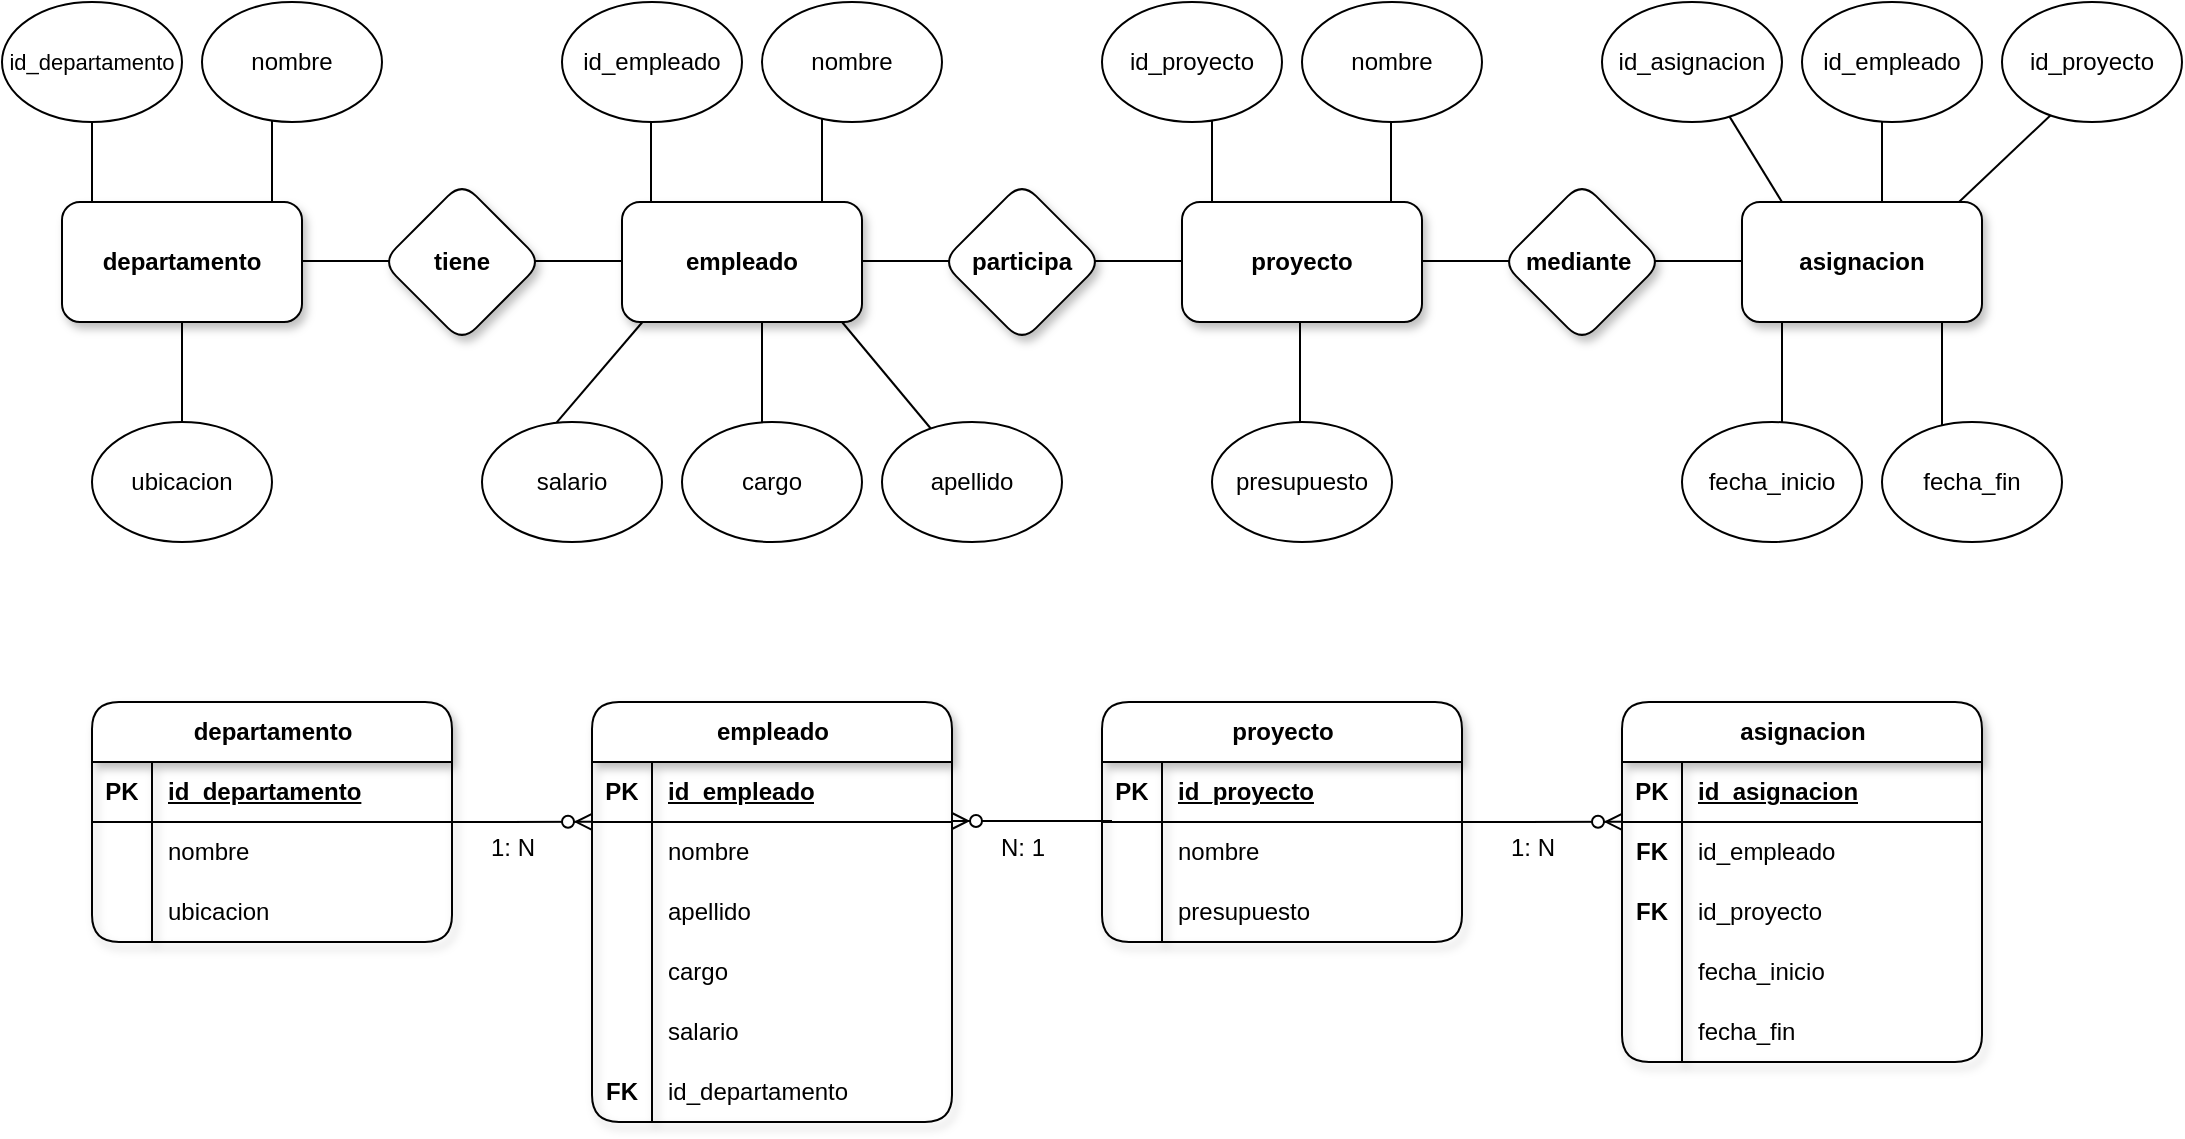 <mxfile version="28.2.0">
  <diagram name="Página-1" id="gWfhSYUfQYT-4H3Vr4lP">
    <mxGraphModel grid="1" page="1" gridSize="10" guides="1" tooltips="1" connect="1" arrows="1" fold="1" pageScale="1" pageWidth="1169" pageHeight="1654" math="0" shadow="0">
      <root>
        <mxCell id="0" />
        <mxCell id="1" parent="0" />
        <mxCell id="dkkjuHK0lbxVSsiN0Gf9-46" value="" style="endArrow=none;html=1;rounded=0;entryX=0;entryY=1;entryDx=0;entryDy=0;" edge="1" parent="1">
          <mxGeometry width="50" height="50" relative="1" as="geometry">
            <mxPoint x="998.493" y="110" as="sourcePoint" />
            <mxPoint x="1050.0" y="61.213" as="targetPoint" />
          </mxGeometry>
        </mxCell>
        <mxCell id="dkkjuHK0lbxVSsiN0Gf9-45" value="" style="endArrow=none;html=1;rounded=0;exitX=0.073;exitY=-0.053;exitDx=0;exitDy=0;exitPerimeter=0;" edge="1" parent="1">
          <mxGeometry width="50" height="50" relative="1" as="geometry">
            <mxPoint x="910" y="110.0" as="sourcePoint" />
            <mxPoint x="881.24" y="63.18" as="targetPoint" />
          </mxGeometry>
        </mxCell>
        <mxCell id="dkkjuHK0lbxVSsiN0Gf9-44" value="" style="endArrow=none;html=1;rounded=0;" edge="1" parent="1">
          <mxGeometry width="50" height="50" relative="1" as="geometry">
            <mxPoint x="960" y="130" as="sourcePoint" />
            <mxPoint x="960" y="70" as="targetPoint" />
          </mxGeometry>
        </mxCell>
        <mxCell id="dkkjuHK0lbxVSsiN0Gf9-42" value="" style="endArrow=none;html=1;rounded=0;" edge="1" parent="1">
          <mxGeometry width="50" height="50" relative="1" as="geometry">
            <mxPoint x="910" y="220" as="sourcePoint" />
            <mxPoint x="910" y="160" as="targetPoint" />
          </mxGeometry>
        </mxCell>
        <mxCell id="dkkjuHK0lbxVSsiN0Gf9-43" value="" style="endArrow=none;html=1;rounded=0;" edge="1" parent="1">
          <mxGeometry width="50" height="50" relative="1" as="geometry">
            <mxPoint x="990" y="230" as="sourcePoint" />
            <mxPoint x="990" y="170" as="targetPoint" />
          </mxGeometry>
        </mxCell>
        <mxCell id="dkkjuHK0lbxVSsiN0Gf9-36" value="" style="endArrow=none;html=1;rounded=0;" edge="1" parent="1">
          <mxGeometry width="50" height="50" relative="1" as="geometry">
            <mxPoint x="714.5" y="130" as="sourcePoint" />
            <mxPoint x="714.5" y="70" as="targetPoint" />
          </mxGeometry>
        </mxCell>
        <mxCell id="dkkjuHK0lbxVSsiN0Gf9-35" value="" style="endArrow=none;html=1;rounded=0;" edge="1" parent="1">
          <mxGeometry width="50" height="50" relative="1" as="geometry">
            <mxPoint x="625" y="120" as="sourcePoint" />
            <mxPoint x="625" y="60" as="targetPoint" />
          </mxGeometry>
        </mxCell>
        <mxCell id="dkkjuHK0lbxVSsiN0Gf9-34" value="" style="endArrow=none;html=1;rounded=0;" edge="1" parent="1">
          <mxGeometry width="50" height="50" relative="1" as="geometry">
            <mxPoint x="669" y="230" as="sourcePoint" />
            <mxPoint x="669" y="170" as="targetPoint" />
          </mxGeometry>
        </mxCell>
        <mxCell id="dkkjuHK0lbxVSsiN0Gf9-29" value="" style="endArrow=none;html=1;rounded=0;" edge="1" parent="1">
          <mxGeometry width="50" height="50" relative="1" as="geometry">
            <mxPoint x="65" y="120" as="sourcePoint" />
            <mxPoint x="65" y="60" as="targetPoint" />
          </mxGeometry>
        </mxCell>
        <mxCell id="dkkjuHK0lbxVSsiN0Gf9-30" value="" style="endArrow=none;html=1;rounded=0;" edge="1" parent="1">
          <mxGeometry width="50" height="50" relative="1" as="geometry">
            <mxPoint x="155" y="120" as="sourcePoint" />
            <mxPoint x="155" y="60" as="targetPoint" />
          </mxGeometry>
        </mxCell>
        <mxCell id="dkkjuHK0lbxVSsiN0Gf9-28" value="" style="endArrow=none;html=1;rounded=0;" edge="1" parent="1">
          <mxGeometry width="50" height="50" relative="1" as="geometry">
            <mxPoint x="110" y="230" as="sourcePoint" />
            <mxPoint x="110" y="170" as="targetPoint" />
          </mxGeometry>
        </mxCell>
        <mxCell id="dkkjuHK0lbxVSsiN0Gf9-24" value="" style="endArrow=none;html=1;rounded=0;" edge="1" parent="1">
          <mxGeometry width="50" height="50" relative="1" as="geometry">
            <mxPoint x="490" y="230" as="sourcePoint" />
            <mxPoint x="440" y="170" as="targetPoint" />
          </mxGeometry>
        </mxCell>
        <mxCell id="dkkjuHK0lbxVSsiN0Gf9-23" value="" style="endArrow=none;html=1;rounded=0;exitX=0.664;exitY=-0.02;exitDx=0;exitDy=0;exitPerimeter=0;" edge="1" parent="1">
          <mxGeometry width="50" height="50" relative="1" as="geometry">
            <mxPoint x="290.0" y="228.8" as="sourcePoint" />
            <mxPoint x="340.24" y="170" as="targetPoint" />
          </mxGeometry>
        </mxCell>
        <mxCell id="dkkjuHK0lbxVSsiN0Gf9-22" value="" style="endArrow=none;html=1;rounded=0;" edge="1" parent="1">
          <mxGeometry width="50" height="50" relative="1" as="geometry">
            <mxPoint x="344.5" y="120" as="sourcePoint" />
            <mxPoint x="344.5" y="60" as="targetPoint" />
          </mxGeometry>
        </mxCell>
        <mxCell id="dkkjuHK0lbxVSsiN0Gf9-21" value="" style="endArrow=none;html=1;rounded=0;" edge="1" parent="1">
          <mxGeometry width="50" height="50" relative="1" as="geometry">
            <mxPoint x="430" y="120" as="sourcePoint" />
            <mxPoint x="430" y="60" as="targetPoint" />
          </mxGeometry>
        </mxCell>
        <mxCell id="dkkjuHK0lbxVSsiN0Gf9-20" value="" style="endArrow=none;html=1;rounded=0;" edge="1" parent="1">
          <mxGeometry width="50" height="50" relative="1" as="geometry">
            <mxPoint x="400" y="220" as="sourcePoint" />
            <mxPoint x="400" y="160" as="targetPoint" />
          </mxGeometry>
        </mxCell>
        <mxCell id="dkkjuHK0lbxVSsiN0Gf9-13" value="" style="endArrow=none;html=1;rounded=0;" edge="1" parent="1">
          <mxGeometry width="50" height="50" relative="1" as="geometry">
            <mxPoint x="830" y="139.5" as="sourcePoint" />
            <mxPoint x="900" y="139.5" as="targetPoint" />
          </mxGeometry>
        </mxCell>
        <mxCell id="dkkjuHK0lbxVSsiN0Gf9-12" value="" style="endArrow=none;html=1;rounded=0;" edge="1" parent="1">
          <mxGeometry width="50" height="50" relative="1" as="geometry">
            <mxPoint x="720" y="139.5" as="sourcePoint" />
            <mxPoint x="790" y="139.5" as="targetPoint" />
          </mxGeometry>
        </mxCell>
        <mxCell id="dkkjuHK0lbxVSsiN0Gf9-11" value="" style="endArrow=none;html=1;rounded=0;" edge="1" parent="1">
          <mxGeometry width="50" height="50" relative="1" as="geometry">
            <mxPoint x="540" y="139.5" as="sourcePoint" />
            <mxPoint x="610" y="139.5" as="targetPoint" />
          </mxGeometry>
        </mxCell>
        <mxCell id="dkkjuHK0lbxVSsiN0Gf9-10" value="" style="endArrow=none;html=1;rounded=0;" edge="1" parent="1">
          <mxGeometry width="50" height="50" relative="1" as="geometry">
            <mxPoint x="440" y="139.5" as="sourcePoint" />
            <mxPoint x="510" y="139.5" as="targetPoint" />
          </mxGeometry>
        </mxCell>
        <mxCell id="dkkjuHK0lbxVSsiN0Gf9-9" value="" style="endArrow=none;html=1;rounded=0;" edge="1" parent="1">
          <mxGeometry width="50" height="50" relative="1" as="geometry">
            <mxPoint x="260" y="139.5" as="sourcePoint" />
            <mxPoint x="330" y="139.5" as="targetPoint" />
          </mxGeometry>
        </mxCell>
        <mxCell id="dkkjuHK0lbxVSsiN0Gf9-8" value="" style="endArrow=none;html=1;rounded=0;" edge="1" parent="1">
          <mxGeometry width="50" height="50" relative="1" as="geometry">
            <mxPoint x="150" y="139.5" as="sourcePoint" />
            <mxPoint x="220" y="139.5" as="targetPoint" />
          </mxGeometry>
        </mxCell>
        <mxCell id="dkkjuHK0lbxVSsiN0Gf9-1" value="&lt;b&gt;departamento&lt;/b&gt;" style="rounded=1;whiteSpace=wrap;html=1;shadow=1;" vertex="1" parent="1">
          <mxGeometry x="50" y="110" width="120" height="60" as="geometry" />
        </mxCell>
        <mxCell id="dkkjuHK0lbxVSsiN0Gf9-2" value="&lt;b&gt;empleado&lt;/b&gt;" style="rounded=1;whiteSpace=wrap;html=1;shadow=1;" vertex="1" parent="1">
          <mxGeometry x="330" y="110" width="120" height="60" as="geometry" />
        </mxCell>
        <mxCell id="dkkjuHK0lbxVSsiN0Gf9-3" value="&lt;b&gt;proyecto&lt;/b&gt;" style="rounded=1;whiteSpace=wrap;html=1;shadow=1;" vertex="1" parent="1">
          <mxGeometry x="610" y="110" width="120" height="60" as="geometry" />
        </mxCell>
        <mxCell id="dkkjuHK0lbxVSsiN0Gf9-4" value="&lt;b&gt;asignacion&lt;/b&gt;" style="rounded=1;whiteSpace=wrap;html=1;shadow=1;" vertex="1" parent="1">
          <mxGeometry x="890" y="110" width="120" height="60" as="geometry" />
        </mxCell>
        <mxCell id="dkkjuHK0lbxVSsiN0Gf9-5" value="&lt;b&gt;participa&lt;/b&gt;" style="rhombus;whiteSpace=wrap;html=1;rounded=1;shadow=1;" vertex="1" parent="1">
          <mxGeometry x="490" y="100" width="80" height="80" as="geometry" />
        </mxCell>
        <mxCell id="dkkjuHK0lbxVSsiN0Gf9-6" value="&lt;b&gt;tiene&lt;/b&gt;" style="rhombus;whiteSpace=wrap;html=1;rounded=1;shadow=1;" vertex="1" parent="1">
          <mxGeometry x="210" y="100" width="80" height="80" as="geometry" />
        </mxCell>
        <mxCell id="dkkjuHK0lbxVSsiN0Gf9-7" value="&lt;b&gt;mediante&amp;nbsp;&lt;/b&gt;" style="rhombus;whiteSpace=wrap;html=1;rounded=1;shadow=1;" vertex="1" parent="1">
          <mxGeometry x="770" y="100" width="80" height="80" as="geometry" />
        </mxCell>
        <mxCell id="dkkjuHK0lbxVSsiN0Gf9-14" value="id_empleado" style="ellipse;whiteSpace=wrap;html=1;" vertex="1" parent="1">
          <mxGeometry x="300" y="10" width="90" height="60" as="geometry" />
        </mxCell>
        <mxCell id="dkkjuHK0lbxVSsiN0Gf9-16" value="nombre" style="ellipse;whiteSpace=wrap;html=1;" vertex="1" parent="1">
          <mxGeometry x="400" y="10" width="90" height="60" as="geometry" />
        </mxCell>
        <mxCell id="dkkjuHK0lbxVSsiN0Gf9-17" value="apellido" style="ellipse;whiteSpace=wrap;html=1;" vertex="1" parent="1">
          <mxGeometry x="460" y="220" width="90" height="60" as="geometry" />
        </mxCell>
        <mxCell id="dkkjuHK0lbxVSsiN0Gf9-18" value="cargo" style="ellipse;whiteSpace=wrap;html=1;" vertex="1" parent="1">
          <mxGeometry x="360" y="220" width="90" height="60" as="geometry" />
        </mxCell>
        <mxCell id="dkkjuHK0lbxVSsiN0Gf9-19" value="salario" style="ellipse;whiteSpace=wrap;html=1;" vertex="1" parent="1">
          <mxGeometry x="260" y="220" width="90" height="60" as="geometry" />
        </mxCell>
        <mxCell id="dkkjuHK0lbxVSsiN0Gf9-25" value="&lt;font style=&quot;font-size: 11px;&quot;&gt;id_departamento&lt;/font&gt;" style="ellipse;whiteSpace=wrap;html=1;" vertex="1" parent="1">
          <mxGeometry x="20" y="10" width="90" height="60" as="geometry" />
        </mxCell>
        <mxCell id="dkkjuHK0lbxVSsiN0Gf9-26" value="nombre" style="ellipse;whiteSpace=wrap;html=1;" vertex="1" parent="1">
          <mxGeometry x="120" y="10" width="90" height="60" as="geometry" />
        </mxCell>
        <mxCell id="dkkjuHK0lbxVSsiN0Gf9-27" value="ubicacion" style="ellipse;whiteSpace=wrap;html=1;" vertex="1" parent="1">
          <mxGeometry x="65" y="220" width="90" height="60" as="geometry" />
        </mxCell>
        <mxCell id="dkkjuHK0lbxVSsiN0Gf9-31" value="id_proyecto" style="ellipse;whiteSpace=wrap;html=1;" vertex="1" parent="1">
          <mxGeometry x="570" y="10" width="90" height="60" as="geometry" />
        </mxCell>
        <mxCell id="dkkjuHK0lbxVSsiN0Gf9-32" value="nombre" style="ellipse;whiteSpace=wrap;html=1;" vertex="1" parent="1">
          <mxGeometry x="670" y="10" width="90" height="60" as="geometry" />
        </mxCell>
        <mxCell id="dkkjuHK0lbxVSsiN0Gf9-33" value="presupuesto" style="ellipse;whiteSpace=wrap;html=1;" vertex="1" parent="1">
          <mxGeometry x="625" y="220" width="90" height="60" as="geometry" />
        </mxCell>
        <mxCell id="dkkjuHK0lbxVSsiN0Gf9-37" value="id_asignacion" style="ellipse;whiteSpace=wrap;html=1;" vertex="1" parent="1">
          <mxGeometry x="820" y="10" width="90" height="60" as="geometry" />
        </mxCell>
        <mxCell id="dkkjuHK0lbxVSsiN0Gf9-38" value="id_empleado" style="ellipse;whiteSpace=wrap;html=1;" vertex="1" parent="1">
          <mxGeometry x="920" y="10" width="90" height="60" as="geometry" />
        </mxCell>
        <mxCell id="dkkjuHK0lbxVSsiN0Gf9-39" value="id_proyecto" style="ellipse;whiteSpace=wrap;html=1;" vertex="1" parent="1">
          <mxGeometry x="1020" y="10" width="90" height="60" as="geometry" />
        </mxCell>
        <mxCell id="dkkjuHK0lbxVSsiN0Gf9-40" value="fecha_inicio" style="ellipse;whiteSpace=wrap;html=1;" vertex="1" parent="1">
          <mxGeometry x="860" y="220" width="90" height="60" as="geometry" />
        </mxCell>
        <mxCell id="dkkjuHK0lbxVSsiN0Gf9-41" value="fecha_fin" style="ellipse;whiteSpace=wrap;html=1;" vertex="1" parent="1">
          <mxGeometry x="960" y="220" width="90" height="60" as="geometry" />
        </mxCell>
        <mxCell id="dkkjuHK0lbxVSsiN0Gf9-47" value="departamento" style="shape=table;startSize=30;container=1;collapsible=1;childLayout=tableLayout;fixedRows=1;rowLines=0;fontStyle=1;align=center;resizeLast=1;html=1;rounded=1;shadow=1;" vertex="1" parent="1">
          <mxGeometry x="65" y="360" width="180" height="120" as="geometry" />
        </mxCell>
        <mxCell id="dkkjuHK0lbxVSsiN0Gf9-48" value="" style="shape=tableRow;horizontal=0;startSize=0;swimlaneHead=0;swimlaneBody=0;fillColor=none;collapsible=0;dropTarget=0;points=[[0,0.5],[1,0.5]];portConstraint=eastwest;top=0;left=0;right=0;bottom=1;" vertex="1" parent="dkkjuHK0lbxVSsiN0Gf9-47">
          <mxGeometry y="30" width="180" height="30" as="geometry" />
        </mxCell>
        <mxCell id="dkkjuHK0lbxVSsiN0Gf9-49" value="PK" style="shape=partialRectangle;connectable=0;fillColor=none;top=0;left=0;bottom=0;right=0;fontStyle=1;overflow=hidden;whiteSpace=wrap;html=1;" vertex="1" parent="dkkjuHK0lbxVSsiN0Gf9-48">
          <mxGeometry width="30" height="30" as="geometry">
            <mxRectangle width="30" height="30" as="alternateBounds" />
          </mxGeometry>
        </mxCell>
        <mxCell id="dkkjuHK0lbxVSsiN0Gf9-50" value="id_departamento" style="shape=partialRectangle;connectable=0;fillColor=none;top=0;left=0;bottom=0;right=0;align=left;spacingLeft=6;fontStyle=5;overflow=hidden;whiteSpace=wrap;html=1;" vertex="1" parent="dkkjuHK0lbxVSsiN0Gf9-48">
          <mxGeometry x="30" width="150" height="30" as="geometry">
            <mxRectangle width="150" height="30" as="alternateBounds" />
          </mxGeometry>
        </mxCell>
        <mxCell id="dkkjuHK0lbxVSsiN0Gf9-51" value="" style="shape=tableRow;horizontal=0;startSize=0;swimlaneHead=0;swimlaneBody=0;fillColor=none;collapsible=0;dropTarget=0;points=[[0,0.5],[1,0.5]];portConstraint=eastwest;top=0;left=0;right=0;bottom=0;" vertex="1" parent="dkkjuHK0lbxVSsiN0Gf9-47">
          <mxGeometry y="60" width="180" height="30" as="geometry" />
        </mxCell>
        <mxCell id="dkkjuHK0lbxVSsiN0Gf9-52" value="" style="shape=partialRectangle;connectable=0;fillColor=none;top=0;left=0;bottom=0;right=0;editable=1;overflow=hidden;whiteSpace=wrap;html=1;" vertex="1" parent="dkkjuHK0lbxVSsiN0Gf9-51">
          <mxGeometry width="30" height="30" as="geometry">
            <mxRectangle width="30" height="30" as="alternateBounds" />
          </mxGeometry>
        </mxCell>
        <mxCell id="dkkjuHK0lbxVSsiN0Gf9-53" value="nombre" style="shape=partialRectangle;connectable=0;fillColor=none;top=0;left=0;bottom=0;right=0;align=left;spacingLeft=6;overflow=hidden;whiteSpace=wrap;html=1;" vertex="1" parent="dkkjuHK0lbxVSsiN0Gf9-51">
          <mxGeometry x="30" width="150" height="30" as="geometry">
            <mxRectangle width="150" height="30" as="alternateBounds" />
          </mxGeometry>
        </mxCell>
        <mxCell id="dkkjuHK0lbxVSsiN0Gf9-54" value="" style="shape=tableRow;horizontal=0;startSize=0;swimlaneHead=0;swimlaneBody=0;fillColor=none;collapsible=0;dropTarget=0;points=[[0,0.5],[1,0.5]];portConstraint=eastwest;top=0;left=0;right=0;bottom=0;" vertex="1" parent="dkkjuHK0lbxVSsiN0Gf9-47">
          <mxGeometry y="90" width="180" height="30" as="geometry" />
        </mxCell>
        <mxCell id="dkkjuHK0lbxVSsiN0Gf9-55" value="" style="shape=partialRectangle;connectable=0;fillColor=none;top=0;left=0;bottom=0;right=0;editable=1;overflow=hidden;whiteSpace=wrap;html=1;" vertex="1" parent="dkkjuHK0lbxVSsiN0Gf9-54">
          <mxGeometry width="30" height="30" as="geometry">
            <mxRectangle width="30" height="30" as="alternateBounds" />
          </mxGeometry>
        </mxCell>
        <mxCell id="dkkjuHK0lbxVSsiN0Gf9-56" value="ubicacion" style="shape=partialRectangle;connectable=0;fillColor=none;top=0;left=0;bottom=0;right=0;align=left;spacingLeft=6;overflow=hidden;whiteSpace=wrap;html=1;" vertex="1" parent="dkkjuHK0lbxVSsiN0Gf9-54">
          <mxGeometry x="30" width="150" height="30" as="geometry">
            <mxRectangle width="150" height="30" as="alternateBounds" />
          </mxGeometry>
        </mxCell>
        <mxCell id="dkkjuHK0lbxVSsiN0Gf9-60" value="empleado" style="shape=table;startSize=30;container=1;collapsible=1;childLayout=tableLayout;fixedRows=1;rowLines=0;fontStyle=1;align=center;resizeLast=1;html=1;rounded=1;shadow=1;" vertex="1" parent="1">
          <mxGeometry x="315" y="360" width="180" height="210" as="geometry" />
        </mxCell>
        <mxCell id="dkkjuHK0lbxVSsiN0Gf9-61" value="" style="shape=tableRow;horizontal=0;startSize=0;swimlaneHead=0;swimlaneBody=0;fillColor=none;collapsible=0;dropTarget=0;points=[[0,0.5],[1,0.5]];portConstraint=eastwest;top=0;left=0;right=0;bottom=1;" vertex="1" parent="dkkjuHK0lbxVSsiN0Gf9-60">
          <mxGeometry y="30" width="180" height="30" as="geometry" />
        </mxCell>
        <mxCell id="dkkjuHK0lbxVSsiN0Gf9-62" value="PK" style="shape=partialRectangle;connectable=0;fillColor=none;top=0;left=0;bottom=0;right=0;fontStyle=1;overflow=hidden;whiteSpace=wrap;html=1;" vertex="1" parent="dkkjuHK0lbxVSsiN0Gf9-61">
          <mxGeometry width="30" height="30" as="geometry">
            <mxRectangle width="30" height="30" as="alternateBounds" />
          </mxGeometry>
        </mxCell>
        <mxCell id="dkkjuHK0lbxVSsiN0Gf9-63" value="id_empleado" style="shape=partialRectangle;connectable=0;fillColor=none;top=0;left=0;bottom=0;right=0;align=left;spacingLeft=6;fontStyle=5;overflow=hidden;whiteSpace=wrap;html=1;" vertex="1" parent="dkkjuHK0lbxVSsiN0Gf9-61">
          <mxGeometry x="30" width="150" height="30" as="geometry">
            <mxRectangle width="150" height="30" as="alternateBounds" />
          </mxGeometry>
        </mxCell>
        <mxCell id="dkkjuHK0lbxVSsiN0Gf9-64" value="" style="shape=tableRow;horizontal=0;startSize=0;swimlaneHead=0;swimlaneBody=0;fillColor=none;collapsible=0;dropTarget=0;points=[[0,0.5],[1,0.5]];portConstraint=eastwest;top=0;left=0;right=0;bottom=0;" vertex="1" parent="dkkjuHK0lbxVSsiN0Gf9-60">
          <mxGeometry y="60" width="180" height="30" as="geometry" />
        </mxCell>
        <mxCell id="dkkjuHK0lbxVSsiN0Gf9-65" value="" style="shape=partialRectangle;connectable=0;fillColor=none;top=0;left=0;bottom=0;right=0;editable=1;overflow=hidden;whiteSpace=wrap;html=1;" vertex="1" parent="dkkjuHK0lbxVSsiN0Gf9-64">
          <mxGeometry width="30" height="30" as="geometry">
            <mxRectangle width="30" height="30" as="alternateBounds" />
          </mxGeometry>
        </mxCell>
        <mxCell id="dkkjuHK0lbxVSsiN0Gf9-66" value="nombre" style="shape=partialRectangle;connectable=0;fillColor=none;top=0;left=0;bottom=0;right=0;align=left;spacingLeft=6;overflow=hidden;whiteSpace=wrap;html=1;" vertex="1" parent="dkkjuHK0lbxVSsiN0Gf9-64">
          <mxGeometry x="30" width="150" height="30" as="geometry">
            <mxRectangle width="150" height="30" as="alternateBounds" />
          </mxGeometry>
        </mxCell>
        <mxCell id="dkkjuHK0lbxVSsiN0Gf9-67" value="" style="shape=tableRow;horizontal=0;startSize=0;swimlaneHead=0;swimlaneBody=0;fillColor=none;collapsible=0;dropTarget=0;points=[[0,0.5],[1,0.5]];portConstraint=eastwest;top=0;left=0;right=0;bottom=0;" vertex="1" parent="dkkjuHK0lbxVSsiN0Gf9-60">
          <mxGeometry y="90" width="180" height="30" as="geometry" />
        </mxCell>
        <mxCell id="dkkjuHK0lbxVSsiN0Gf9-68" value="" style="shape=partialRectangle;connectable=0;fillColor=none;top=0;left=0;bottom=0;right=0;editable=1;overflow=hidden;whiteSpace=wrap;html=1;" vertex="1" parent="dkkjuHK0lbxVSsiN0Gf9-67">
          <mxGeometry width="30" height="30" as="geometry">
            <mxRectangle width="30" height="30" as="alternateBounds" />
          </mxGeometry>
        </mxCell>
        <mxCell id="dkkjuHK0lbxVSsiN0Gf9-69" value="apellido" style="shape=partialRectangle;connectable=0;fillColor=none;top=0;left=0;bottom=0;right=0;align=left;spacingLeft=6;overflow=hidden;whiteSpace=wrap;html=1;" vertex="1" parent="dkkjuHK0lbxVSsiN0Gf9-67">
          <mxGeometry x="30" width="150" height="30" as="geometry">
            <mxRectangle width="150" height="30" as="alternateBounds" />
          </mxGeometry>
        </mxCell>
        <mxCell id="dkkjuHK0lbxVSsiN0Gf9-70" value="" style="shape=tableRow;horizontal=0;startSize=0;swimlaneHead=0;swimlaneBody=0;fillColor=none;collapsible=0;dropTarget=0;points=[[0,0.5],[1,0.5]];portConstraint=eastwest;top=0;left=0;right=0;bottom=0;" vertex="1" parent="dkkjuHK0lbxVSsiN0Gf9-60">
          <mxGeometry y="120" width="180" height="30" as="geometry" />
        </mxCell>
        <mxCell id="dkkjuHK0lbxVSsiN0Gf9-71" value="" style="shape=partialRectangle;connectable=0;fillColor=none;top=0;left=0;bottom=0;right=0;editable=1;overflow=hidden;whiteSpace=wrap;html=1;" vertex="1" parent="dkkjuHK0lbxVSsiN0Gf9-70">
          <mxGeometry width="30" height="30" as="geometry">
            <mxRectangle width="30" height="30" as="alternateBounds" />
          </mxGeometry>
        </mxCell>
        <mxCell id="dkkjuHK0lbxVSsiN0Gf9-72" value="cargo" style="shape=partialRectangle;connectable=0;fillColor=none;top=0;left=0;bottom=0;right=0;align=left;spacingLeft=6;overflow=hidden;whiteSpace=wrap;html=1;" vertex="1" parent="dkkjuHK0lbxVSsiN0Gf9-70">
          <mxGeometry x="30" width="150" height="30" as="geometry">
            <mxRectangle width="150" height="30" as="alternateBounds" />
          </mxGeometry>
        </mxCell>
        <mxCell id="8hfC8XvZUWW1mj_DrYpT-1" value="" style="shape=tableRow;horizontal=0;startSize=0;swimlaneHead=0;swimlaneBody=0;fillColor=none;collapsible=0;dropTarget=0;points=[[0,0.5],[1,0.5]];portConstraint=eastwest;top=0;left=0;right=0;bottom=0;" vertex="1" parent="dkkjuHK0lbxVSsiN0Gf9-60">
          <mxGeometry y="150" width="180" height="30" as="geometry" />
        </mxCell>
        <mxCell id="8hfC8XvZUWW1mj_DrYpT-2" value="" style="shape=partialRectangle;connectable=0;fillColor=none;top=0;left=0;bottom=0;right=0;editable=1;overflow=hidden;whiteSpace=wrap;html=1;" vertex="1" parent="8hfC8XvZUWW1mj_DrYpT-1">
          <mxGeometry width="30" height="30" as="geometry">
            <mxRectangle width="30" height="30" as="alternateBounds" />
          </mxGeometry>
        </mxCell>
        <mxCell id="8hfC8XvZUWW1mj_DrYpT-3" value="salario" style="shape=partialRectangle;connectable=0;fillColor=none;top=0;left=0;bottom=0;right=0;align=left;spacingLeft=6;overflow=hidden;whiteSpace=wrap;html=1;" vertex="1" parent="8hfC8XvZUWW1mj_DrYpT-1">
          <mxGeometry x="30" width="150" height="30" as="geometry">
            <mxRectangle width="150" height="30" as="alternateBounds" />
          </mxGeometry>
        </mxCell>
        <mxCell id="8hfC8XvZUWW1mj_DrYpT-4" value="" style="shape=tableRow;horizontal=0;startSize=0;swimlaneHead=0;swimlaneBody=0;fillColor=none;collapsible=0;dropTarget=0;points=[[0,0.5],[1,0.5]];portConstraint=eastwest;top=0;left=0;right=0;bottom=0;" vertex="1" parent="dkkjuHK0lbxVSsiN0Gf9-60">
          <mxGeometry y="180" width="180" height="30" as="geometry" />
        </mxCell>
        <mxCell id="8hfC8XvZUWW1mj_DrYpT-5" value="&lt;b&gt;FK&lt;/b&gt;" style="shape=partialRectangle;connectable=0;fillColor=none;top=0;left=0;bottom=0;right=0;editable=1;overflow=hidden;whiteSpace=wrap;html=1;" vertex="1" parent="8hfC8XvZUWW1mj_DrYpT-4">
          <mxGeometry width="30" height="30" as="geometry">
            <mxRectangle width="30" height="30" as="alternateBounds" />
          </mxGeometry>
        </mxCell>
        <mxCell id="8hfC8XvZUWW1mj_DrYpT-6" value="id_departamento" style="shape=partialRectangle;connectable=0;fillColor=none;top=0;left=0;bottom=0;right=0;align=left;spacingLeft=6;overflow=hidden;whiteSpace=wrap;html=1;" vertex="1" parent="8hfC8XvZUWW1mj_DrYpT-4">
          <mxGeometry x="30" width="150" height="30" as="geometry">
            <mxRectangle width="150" height="30" as="alternateBounds" />
          </mxGeometry>
        </mxCell>
        <mxCell id="dkkjuHK0lbxVSsiN0Gf9-73" value="proyecto" style="shape=table;startSize=30;container=1;collapsible=1;childLayout=tableLayout;fixedRows=1;rowLines=0;fontStyle=1;align=center;resizeLast=1;html=1;rounded=1;shadow=1;" vertex="1" parent="1">
          <mxGeometry x="570" y="360" width="180" height="120" as="geometry" />
        </mxCell>
        <mxCell id="dkkjuHK0lbxVSsiN0Gf9-74" value="" style="shape=tableRow;horizontal=0;startSize=0;swimlaneHead=0;swimlaneBody=0;fillColor=none;collapsible=0;dropTarget=0;points=[[0,0.5],[1,0.5]];portConstraint=eastwest;top=0;left=0;right=0;bottom=1;" vertex="1" parent="dkkjuHK0lbxVSsiN0Gf9-73">
          <mxGeometry y="30" width="180" height="30" as="geometry" />
        </mxCell>
        <mxCell id="dkkjuHK0lbxVSsiN0Gf9-75" value="PK" style="shape=partialRectangle;connectable=0;fillColor=none;top=0;left=0;bottom=0;right=0;fontStyle=1;overflow=hidden;whiteSpace=wrap;html=1;" vertex="1" parent="dkkjuHK0lbxVSsiN0Gf9-74">
          <mxGeometry width="30" height="30" as="geometry">
            <mxRectangle width="30" height="30" as="alternateBounds" />
          </mxGeometry>
        </mxCell>
        <mxCell id="dkkjuHK0lbxVSsiN0Gf9-76" value="id_proyecto" style="shape=partialRectangle;connectable=0;fillColor=none;top=0;left=0;bottom=0;right=0;align=left;spacingLeft=6;fontStyle=5;overflow=hidden;whiteSpace=wrap;html=1;" vertex="1" parent="dkkjuHK0lbxVSsiN0Gf9-74">
          <mxGeometry x="30" width="150" height="30" as="geometry">
            <mxRectangle width="150" height="30" as="alternateBounds" />
          </mxGeometry>
        </mxCell>
        <mxCell id="dkkjuHK0lbxVSsiN0Gf9-77" value="" style="shape=tableRow;horizontal=0;startSize=0;swimlaneHead=0;swimlaneBody=0;fillColor=none;collapsible=0;dropTarget=0;points=[[0,0.5],[1,0.5]];portConstraint=eastwest;top=0;left=0;right=0;bottom=0;" vertex="1" parent="dkkjuHK0lbxVSsiN0Gf9-73">
          <mxGeometry y="60" width="180" height="30" as="geometry" />
        </mxCell>
        <mxCell id="dkkjuHK0lbxVSsiN0Gf9-78" value="" style="shape=partialRectangle;connectable=0;fillColor=none;top=0;left=0;bottom=0;right=0;editable=1;overflow=hidden;whiteSpace=wrap;html=1;" vertex="1" parent="dkkjuHK0lbxVSsiN0Gf9-77">
          <mxGeometry width="30" height="30" as="geometry">
            <mxRectangle width="30" height="30" as="alternateBounds" />
          </mxGeometry>
        </mxCell>
        <mxCell id="dkkjuHK0lbxVSsiN0Gf9-79" value="nombre" style="shape=partialRectangle;connectable=0;fillColor=none;top=0;left=0;bottom=0;right=0;align=left;spacingLeft=6;overflow=hidden;whiteSpace=wrap;html=1;" vertex="1" parent="dkkjuHK0lbxVSsiN0Gf9-77">
          <mxGeometry x="30" width="150" height="30" as="geometry">
            <mxRectangle width="150" height="30" as="alternateBounds" />
          </mxGeometry>
        </mxCell>
        <mxCell id="dkkjuHK0lbxVSsiN0Gf9-80" value="" style="shape=tableRow;horizontal=0;startSize=0;swimlaneHead=0;swimlaneBody=0;fillColor=none;collapsible=0;dropTarget=0;points=[[0,0.5],[1,0.5]];portConstraint=eastwest;top=0;left=0;right=0;bottom=0;" vertex="1" parent="dkkjuHK0lbxVSsiN0Gf9-73">
          <mxGeometry y="90" width="180" height="30" as="geometry" />
        </mxCell>
        <mxCell id="dkkjuHK0lbxVSsiN0Gf9-81" value="" style="shape=partialRectangle;connectable=0;fillColor=none;top=0;left=0;bottom=0;right=0;editable=1;overflow=hidden;whiteSpace=wrap;html=1;" vertex="1" parent="dkkjuHK0lbxVSsiN0Gf9-80">
          <mxGeometry width="30" height="30" as="geometry">
            <mxRectangle width="30" height="30" as="alternateBounds" />
          </mxGeometry>
        </mxCell>
        <mxCell id="dkkjuHK0lbxVSsiN0Gf9-82" value="presupuesto" style="shape=partialRectangle;connectable=0;fillColor=none;top=0;left=0;bottom=0;right=0;align=left;spacingLeft=6;overflow=hidden;whiteSpace=wrap;html=1;" vertex="1" parent="dkkjuHK0lbxVSsiN0Gf9-80">
          <mxGeometry x="30" width="150" height="30" as="geometry">
            <mxRectangle width="150" height="30" as="alternateBounds" />
          </mxGeometry>
        </mxCell>
        <mxCell id="dkkjuHK0lbxVSsiN0Gf9-86" value="asignacion" style="shape=table;startSize=30;container=1;collapsible=1;childLayout=tableLayout;fixedRows=1;rowLines=0;fontStyle=1;align=center;resizeLast=1;html=1;rounded=1;shadow=1;" vertex="1" parent="1">
          <mxGeometry x="830" y="360" width="180" height="180" as="geometry" />
        </mxCell>
        <mxCell id="dkkjuHK0lbxVSsiN0Gf9-87" value="" style="shape=tableRow;horizontal=0;startSize=0;swimlaneHead=0;swimlaneBody=0;fillColor=none;collapsible=0;dropTarget=0;points=[[0,0.5],[1,0.5]];portConstraint=eastwest;top=0;left=0;right=0;bottom=1;" vertex="1" parent="dkkjuHK0lbxVSsiN0Gf9-86">
          <mxGeometry y="30" width="180" height="30" as="geometry" />
        </mxCell>
        <mxCell id="dkkjuHK0lbxVSsiN0Gf9-88" value="PK" style="shape=partialRectangle;connectable=0;fillColor=none;top=0;left=0;bottom=0;right=0;fontStyle=1;overflow=hidden;whiteSpace=wrap;html=1;" vertex="1" parent="dkkjuHK0lbxVSsiN0Gf9-87">
          <mxGeometry width="30" height="30" as="geometry">
            <mxRectangle width="30" height="30" as="alternateBounds" />
          </mxGeometry>
        </mxCell>
        <mxCell id="dkkjuHK0lbxVSsiN0Gf9-89" value="id_asignacion" style="shape=partialRectangle;connectable=0;fillColor=none;top=0;left=0;bottom=0;right=0;align=left;spacingLeft=6;fontStyle=5;overflow=hidden;whiteSpace=wrap;html=1;" vertex="1" parent="dkkjuHK0lbxVSsiN0Gf9-87">
          <mxGeometry x="30" width="150" height="30" as="geometry">
            <mxRectangle width="150" height="30" as="alternateBounds" />
          </mxGeometry>
        </mxCell>
        <mxCell id="dkkjuHK0lbxVSsiN0Gf9-90" value="" style="shape=tableRow;horizontal=0;startSize=0;swimlaneHead=0;swimlaneBody=0;fillColor=none;collapsible=0;dropTarget=0;points=[[0,0.5],[1,0.5]];portConstraint=eastwest;top=0;left=0;right=0;bottom=0;" vertex="1" parent="dkkjuHK0lbxVSsiN0Gf9-86">
          <mxGeometry y="60" width="180" height="30" as="geometry" />
        </mxCell>
        <mxCell id="dkkjuHK0lbxVSsiN0Gf9-91" value="&lt;b&gt;FK&lt;/b&gt;" style="shape=partialRectangle;connectable=0;fillColor=none;top=0;left=0;bottom=0;right=0;editable=1;overflow=hidden;whiteSpace=wrap;html=1;" vertex="1" parent="dkkjuHK0lbxVSsiN0Gf9-90">
          <mxGeometry width="30" height="30" as="geometry">
            <mxRectangle width="30" height="30" as="alternateBounds" />
          </mxGeometry>
        </mxCell>
        <mxCell id="dkkjuHK0lbxVSsiN0Gf9-92" value="id_empleado" style="shape=partialRectangle;connectable=0;fillColor=none;top=0;left=0;bottom=0;right=0;align=left;spacingLeft=6;overflow=hidden;whiteSpace=wrap;html=1;" vertex="1" parent="dkkjuHK0lbxVSsiN0Gf9-90">
          <mxGeometry x="30" width="150" height="30" as="geometry">
            <mxRectangle width="150" height="30" as="alternateBounds" />
          </mxGeometry>
        </mxCell>
        <mxCell id="dkkjuHK0lbxVSsiN0Gf9-93" value="" style="shape=tableRow;horizontal=0;startSize=0;swimlaneHead=0;swimlaneBody=0;fillColor=none;collapsible=0;dropTarget=0;points=[[0,0.5],[1,0.5]];portConstraint=eastwest;top=0;left=0;right=0;bottom=0;" vertex="1" parent="dkkjuHK0lbxVSsiN0Gf9-86">
          <mxGeometry y="90" width="180" height="30" as="geometry" />
        </mxCell>
        <mxCell id="dkkjuHK0lbxVSsiN0Gf9-94" value="&lt;b&gt;FK&lt;/b&gt;" style="shape=partialRectangle;connectable=0;fillColor=none;top=0;left=0;bottom=0;right=0;editable=1;overflow=hidden;whiteSpace=wrap;html=1;" vertex="1" parent="dkkjuHK0lbxVSsiN0Gf9-93">
          <mxGeometry width="30" height="30" as="geometry">
            <mxRectangle width="30" height="30" as="alternateBounds" />
          </mxGeometry>
        </mxCell>
        <mxCell id="dkkjuHK0lbxVSsiN0Gf9-95" value="id_proyecto" style="shape=partialRectangle;connectable=0;fillColor=none;top=0;left=0;bottom=0;right=0;align=left;spacingLeft=6;overflow=hidden;whiteSpace=wrap;html=1;" vertex="1" parent="dkkjuHK0lbxVSsiN0Gf9-93">
          <mxGeometry x="30" width="150" height="30" as="geometry">
            <mxRectangle width="150" height="30" as="alternateBounds" />
          </mxGeometry>
        </mxCell>
        <mxCell id="dkkjuHK0lbxVSsiN0Gf9-96" value="" style="shape=tableRow;horizontal=0;startSize=0;swimlaneHead=0;swimlaneBody=0;fillColor=none;collapsible=0;dropTarget=0;points=[[0,0.5],[1,0.5]];portConstraint=eastwest;top=0;left=0;right=0;bottom=0;" vertex="1" parent="dkkjuHK0lbxVSsiN0Gf9-86">
          <mxGeometry y="120" width="180" height="30" as="geometry" />
        </mxCell>
        <mxCell id="dkkjuHK0lbxVSsiN0Gf9-97" value="" style="shape=partialRectangle;connectable=0;fillColor=none;top=0;left=0;bottom=0;right=0;editable=1;overflow=hidden;whiteSpace=wrap;html=1;" vertex="1" parent="dkkjuHK0lbxVSsiN0Gf9-96">
          <mxGeometry width="30" height="30" as="geometry">
            <mxRectangle width="30" height="30" as="alternateBounds" />
          </mxGeometry>
        </mxCell>
        <mxCell id="dkkjuHK0lbxVSsiN0Gf9-98" value="fecha_inicio" style="shape=partialRectangle;connectable=0;fillColor=none;top=0;left=0;bottom=0;right=0;align=left;spacingLeft=6;overflow=hidden;whiteSpace=wrap;html=1;" vertex="1" parent="dkkjuHK0lbxVSsiN0Gf9-96">
          <mxGeometry x="30" width="150" height="30" as="geometry">
            <mxRectangle width="150" height="30" as="alternateBounds" />
          </mxGeometry>
        </mxCell>
        <mxCell id="8hfC8XvZUWW1mj_DrYpT-7" value="" style="shape=tableRow;horizontal=0;startSize=0;swimlaneHead=0;swimlaneBody=0;fillColor=none;collapsible=0;dropTarget=0;points=[[0,0.5],[1,0.5]];portConstraint=eastwest;top=0;left=0;right=0;bottom=0;" vertex="1" parent="dkkjuHK0lbxVSsiN0Gf9-86">
          <mxGeometry y="150" width="180" height="30" as="geometry" />
        </mxCell>
        <mxCell id="8hfC8XvZUWW1mj_DrYpT-8" value="" style="shape=partialRectangle;connectable=0;fillColor=none;top=0;left=0;bottom=0;right=0;editable=1;overflow=hidden;whiteSpace=wrap;html=1;" vertex="1" parent="8hfC8XvZUWW1mj_DrYpT-7">
          <mxGeometry width="30" height="30" as="geometry">
            <mxRectangle width="30" height="30" as="alternateBounds" />
          </mxGeometry>
        </mxCell>
        <mxCell id="8hfC8XvZUWW1mj_DrYpT-9" value="fecha_fin" style="shape=partialRectangle;connectable=0;fillColor=none;top=0;left=0;bottom=0;right=0;align=left;spacingLeft=6;overflow=hidden;whiteSpace=wrap;html=1;" vertex="1" parent="8hfC8XvZUWW1mj_DrYpT-7">
          <mxGeometry x="30" width="150" height="30" as="geometry">
            <mxRectangle width="150" height="30" as="alternateBounds" />
          </mxGeometry>
        </mxCell>
        <mxCell id="8hfC8XvZUWW1mj_DrYpT-10" value="" style="fontSize=12;html=1;endArrow=ERzeroToMany;endFill=1;rounded=0;entryX=0.074;entryY=0.013;entryDx=0;entryDy=0;entryPerimeter=0;" edge="1" parent="1">
          <mxGeometry width="100" height="100" relative="1" as="geometry">
            <mxPoint x="240" y="420" as="sourcePoint" />
            <mxPoint x="315.0" y="419.89" as="targetPoint" />
          </mxGeometry>
        </mxCell>
        <mxCell id="8hfC8XvZUWW1mj_DrYpT-11" value="" style="fontSize=12;html=1;endArrow=ERzeroToMany;endFill=1;rounded=0;" edge="1" parent="1">
          <mxGeometry width="100" height="100" relative="1" as="geometry">
            <mxPoint x="575" y="419.5" as="sourcePoint" />
            <mxPoint x="495" y="419.5" as="targetPoint" />
          </mxGeometry>
        </mxCell>
        <mxCell id="8hfC8XvZUWW1mj_DrYpT-12" value="" style="fontSize=12;html=1;endArrow=ERzeroToMany;endFill=1;rounded=0;entryX=0.074;entryY=0.013;entryDx=0;entryDy=0;entryPerimeter=0;" edge="1" parent="1">
          <mxGeometry width="100" height="100" relative="1" as="geometry">
            <mxPoint x="750" y="420" as="sourcePoint" />
            <mxPoint x="830" y="419.89" as="targetPoint" />
          </mxGeometry>
        </mxCell>
        <mxCell id="8hfC8XvZUWW1mj_DrYpT-13" value="1: N" style="text;html=1;align=center;verticalAlign=middle;resizable=0;points=[];autosize=1;strokeColor=none;fillColor=none;" vertex="1" parent="1">
          <mxGeometry x="250" y="418" width="50" height="30" as="geometry" />
        </mxCell>
        <mxCell id="8hfC8XvZUWW1mj_DrYpT-14" value="N: 1" style="text;html=1;align=center;verticalAlign=middle;resizable=0;points=[];autosize=1;strokeColor=none;fillColor=none;" vertex="1" parent="1">
          <mxGeometry x="505" y="418" width="50" height="30" as="geometry" />
        </mxCell>
        <mxCell id="8hfC8XvZUWW1mj_DrYpT-15" value="1: N" style="text;html=1;align=center;verticalAlign=middle;resizable=0;points=[];autosize=1;strokeColor=none;fillColor=none;" vertex="1" parent="1">
          <mxGeometry x="760" y="418" width="50" height="30" as="geometry" />
        </mxCell>
      </root>
    </mxGraphModel>
  </diagram>
</mxfile>
